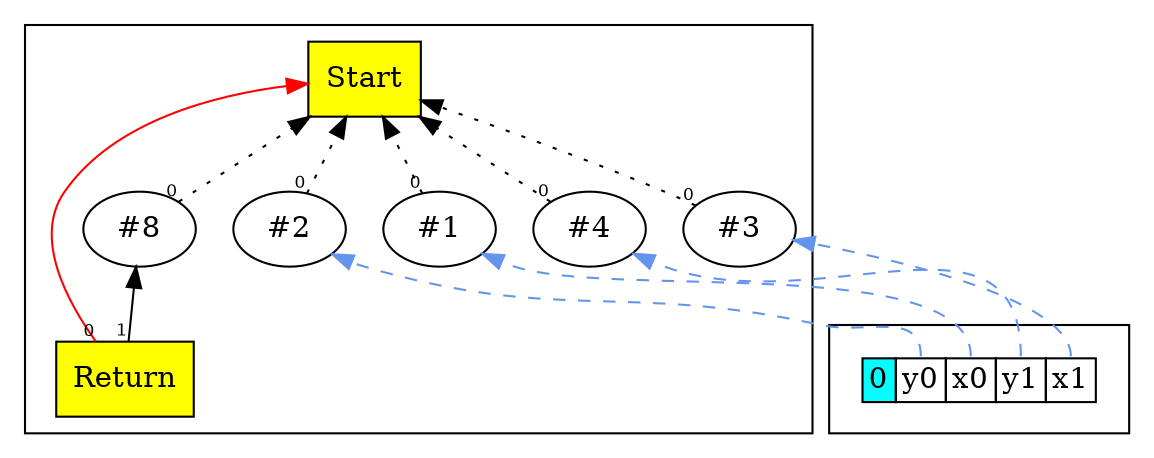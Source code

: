digraph chapter03 {
/*
int x0=1; int y0=2; int x1=3; int y1=4; return (x0-x1)*(x0-x1) + (y0-y1)*(y0-y1); #showGraph;
*/
	rankdir=BT;
	ordering="in";
	concentrate="true";
	subgraph cluster_Nodes {
		Start2 [ shape=box style=filled fillcolor=yellow label="Start" ];
		Con_3 [ label="#1" ];
		Con_4 [ label="#2" ];
		Con_20 [ label="#8" ];
		Con_5 [ label="#3" ];
		Return21 [ shape=box style=filled fillcolor=yellow label="Return" ];
		Con_6 [ label="#4" ];
	}
	node [shape=plaintext];
	subgraph cluster_Scope1_0 {
		Scope1_0 [label=<
			<TABLE BORDER="0" CELLBORDER="1" CELLSPACING="0">
			<TR><TD BGCOLOR="cyan">0</TD><TD PORT="Scope1_0_y0">y0</TD><TD PORT="Scope1_0_x0">x0</TD><TD PORT="Scope1_0_y1">y1</TD><TD PORT="Scope1_0_x1">x1</TD></TR>
			</TABLE>>];
	}
	edge [ fontname=Helvetica, fontsize=8 ];
	Con_3 -> Start2[taillabel=0 style=dotted];
	Con_4 -> Start2[taillabel=0 style=dotted];
	Con_20 -> Start2[taillabel=0 style=dotted];
	Con_5 -> Start2[taillabel=0 style=dotted];
	Return21 -> Start2[taillabel=0 color=red];
	Return21 -> Con_20[taillabel=1];
	Con_6 -> Start2[taillabel=0 style=dotted];
	edge [style=dashed color=cornflowerblue];
	Scope1_0:"Scope1_0_y0" -> Con_4;
	Scope1_0:"Scope1_0_x0" -> Con_3;
	Scope1_0:"Scope1_0_y1" -> Con_6;
	Scope1_0:"Scope1_0_x1" -> Con_5;
}
